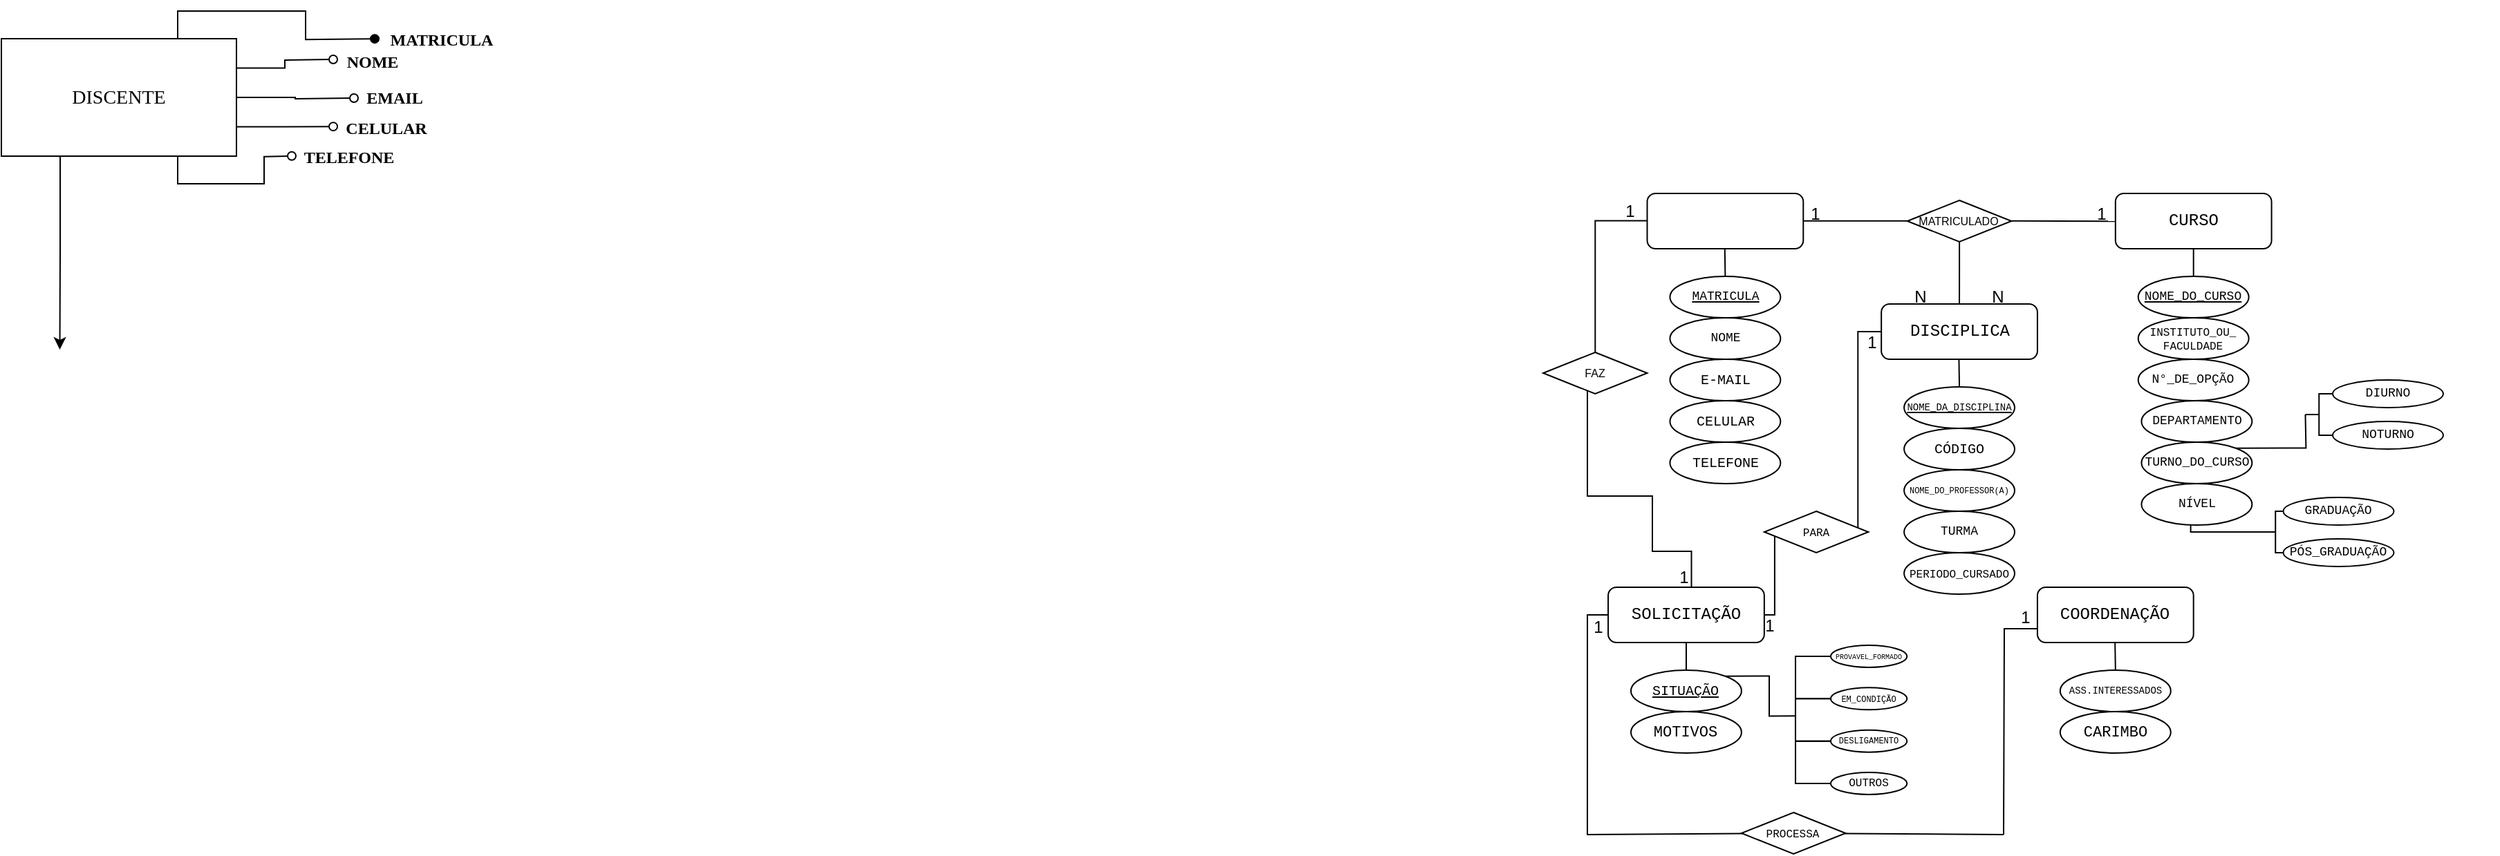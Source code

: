 <mxfile version="24.8.8">
  <diagram id="C5RBs43oDa-KdzZeNtuy" name="Page-1">
    <mxGraphModel dx="966" dy="965" grid="1" gridSize="15" guides="1" tooltips="1" connect="1" arrows="1" fold="1" page="1" pageScale="1" pageWidth="827" pageHeight="1169" math="0" shadow="0">
      <root>
        <mxCell id="WIyWlLk6GJQsqaUBKTNV-0" />
        <mxCell id="WIyWlLk6GJQsqaUBKTNV-1" parent="WIyWlLk6GJQsqaUBKTNV-0" />
        <mxCell id="zZQvNKMM1_MNGovXTg1E-80" value="" style="group" vertex="1" connectable="0" parent="WIyWlLk6GJQsqaUBKTNV-1">
          <mxGeometry x="2375" y="170" width="690" height="480" as="geometry" />
        </mxCell>
        <mxCell id="zZQvNKMM1_MNGovXTg1E-81" style="edgeStyle=orthogonalEdgeStyle;rounded=0;orthogonalLoop=1;jettySize=auto;html=1;endArrow=none;endFill=0;entryX=0.012;entryY=0.145;entryDx=0;entryDy=0;entryPerimeter=0;" edge="1" parent="zZQvNKMM1_MNGovXTg1E-80" source="zZQvNKMM1_MNGovXTg1E-147">
          <mxGeometry relative="1" as="geometry">
            <mxPoint x="78.492" y="306.8" as="targetPoint" />
            <mxPoint x="-11.288" y="82" as="sourcePoint" />
            <Array as="points">
              <mxPoint x="31.984" y="221" />
              <mxPoint x="79.018" y="221" />
              <mxPoint x="79.018" y="261" />
              <mxPoint x="107.239" y="261" />
              <mxPoint x="107.239" y="307" />
            </Array>
          </mxGeometry>
        </mxCell>
        <mxCell id="zZQvNKMM1_MNGovXTg1E-82" value="&amp;nbsp;" style="rounded=1;whiteSpace=wrap;html=1;fontSize=12;glass=0;strokeWidth=1;shadow=0;fontFamily=Courier New;perimeterSpacing=2;" vertex="1" parent="zZQvNKMM1_MNGovXTg1E-80">
          <mxGeometry x="75.256" y="2" width="112.883" height="40" as="geometry" />
        </mxCell>
        <mxCell id="zZQvNKMM1_MNGovXTg1E-83" value="" style="endArrow=none;html=1;rounded=0;fontFamily=Courier New;shadow=0;" edge="1" parent="zZQvNKMM1_MNGovXTg1E-80">
          <mxGeometry width="50" height="50" relative="1" as="geometry">
            <mxPoint x="131.697" y="62" as="sourcePoint" />
            <mxPoint x="131.378" y="42" as="targetPoint" />
          </mxGeometry>
        </mxCell>
        <mxCell id="zZQvNKMM1_MNGovXTg1E-84" value="MATRICULA" style="ellipse;whiteSpace=wrap;shadow=0;gradientColor=none;strokeColor=default;fontSize=9;fontFamily=Courier New;labelBackgroundColor=none;labelBorderColor=none;textShadow=0;fontStyle=4;horizontal=1;html=1;" vertex="1" parent="zZQvNKMM1_MNGovXTg1E-80">
          <mxGeometry x="91.718" y="62" width="79.959" height="30" as="geometry" />
        </mxCell>
        <mxCell id="zZQvNKMM1_MNGovXTg1E-85" value="NOME" style="ellipse;whiteSpace=wrap;html=1;shadow=0;gradientColor=none;strokeColor=default;fontSize=9;fontFamily=Courier New;fontStyle=0;" vertex="1" parent="zZQvNKMM1_MNGovXTg1E-80">
          <mxGeometry x="91.718" y="92" width="79.959" height="30" as="geometry" />
        </mxCell>
        <mxCell id="zZQvNKMM1_MNGovXTg1E-86" value="CELULAR" style="ellipse;whiteSpace=wrap;html=1;shadow=0;gradientColor=none;strokeColor=default;fontSize=10;fontFamily=Courier New;" vertex="1" parent="zZQvNKMM1_MNGovXTg1E-80">
          <mxGeometry x="91.718" y="152" width="79.959" height="30" as="geometry" />
        </mxCell>
        <mxCell id="zZQvNKMM1_MNGovXTg1E-87" value="E-MAIL" style="ellipse;whiteSpace=wrap;html=1;shadow=0;gradientColor=none;strokeColor=default;fontSize=10;fontFamily=Courier New;" vertex="1" parent="zZQvNKMM1_MNGovXTg1E-80">
          <mxGeometry x="91.718" y="122" width="79.959" height="30" as="geometry" />
        </mxCell>
        <mxCell id="zZQvNKMM1_MNGovXTg1E-88" value="TELEFONE" style="ellipse;whiteSpace=wrap;html=1;shadow=0;gradientColor=none;strokeColor=default;fontSize=10;fontFamily=Courier New;" vertex="1" parent="zZQvNKMM1_MNGovXTg1E-80">
          <mxGeometry x="91.718" y="182" width="79.959" height="30" as="geometry" />
        </mxCell>
        <mxCell id="zZQvNKMM1_MNGovXTg1E-89" value="CURSO" style="rounded=1;whiteSpace=wrap;html=1;fontSize=12;glass=0;strokeWidth=1;shadow=0;fontFamily=Courier New;" vertex="1" parent="zZQvNKMM1_MNGovXTg1E-80">
          <mxGeometry x="413.906" y="2" width="112.883" height="40" as="geometry" />
        </mxCell>
        <mxCell id="zZQvNKMM1_MNGovXTg1E-90" value="" style="endArrow=none;html=1;rounded=0;fontFamily=Courier New;shadow=0;" edge="1" parent="zZQvNKMM1_MNGovXTg1E-80" target="zZQvNKMM1_MNGovXTg1E-89">
          <mxGeometry width="50" height="50" relative="1" as="geometry">
            <mxPoint x="470.348" y="62" as="sourcePoint" />
            <mxPoint x="470.028" y="42" as="targetPoint" />
          </mxGeometry>
        </mxCell>
        <mxCell id="zZQvNKMM1_MNGovXTg1E-91" value="NOME_DO_CURSO" style="ellipse;whiteSpace=wrap;shadow=0;gradientColor=none;strokeColor=default;fontSize=9;fontFamily=Courier New;labelBackgroundColor=none;labelBorderColor=none;textShadow=0;fontStyle=4;horizontal=1;html=1;" vertex="1" parent="zZQvNKMM1_MNGovXTg1E-80">
          <mxGeometry x="430.368" y="62" width="79.959" height="30" as="geometry" />
        </mxCell>
        <mxCell id="zZQvNKMM1_MNGovXTg1E-92" value="INSTITUTO_OU_ FACULDADE" style="ellipse;whiteSpace=wrap;html=1;shadow=0;gradientColor=none;strokeColor=default;fontSize=8;fontFamily=Courier New;fontStyle=0;" vertex="1" parent="zZQvNKMM1_MNGovXTg1E-80">
          <mxGeometry x="430.368" y="92" width="79.959" height="30" as="geometry" />
        </mxCell>
        <mxCell id="zZQvNKMM1_MNGovXTg1E-93" value="N°_DE_OPÇÃO" style="ellipse;whiteSpace=wrap;html=1;shadow=0;gradientColor=none;strokeColor=default;fontSize=9;fontFamily=Courier New;" vertex="1" parent="zZQvNKMM1_MNGovXTg1E-80">
          <mxGeometry x="430.368" y="122" width="79.959" height="30" as="geometry" />
        </mxCell>
        <mxCell id="zZQvNKMM1_MNGovXTg1E-94" value="" style="endArrow=none;html=1;rounded=0;exitX=1;exitY=0.25;exitDx=0;exitDy=0;shadow=0;" edge="1" parent="zZQvNKMM1_MNGovXTg1E-80">
          <mxGeometry width="50" height="50" relative="1" as="geometry">
            <mxPoint x="188.139" y="21.9" as="sourcePoint" />
            <mxPoint x="263.395" y="21.9" as="targetPoint" />
          </mxGeometry>
        </mxCell>
        <mxCell id="zZQvNKMM1_MNGovXTg1E-95" style="edgeStyle=orthogonalEdgeStyle;rounded=0;orthogonalLoop=1;jettySize=auto;html=1;entryX=0.5;entryY=0;entryDx=0;entryDy=0;shadow=0;endArrow=none;endFill=0;" edge="1" parent="zZQvNKMM1_MNGovXTg1E-80" source="zZQvNKMM1_MNGovXTg1E-96" target="zZQvNKMM1_MNGovXTg1E-98">
          <mxGeometry relative="1" as="geometry" />
        </mxCell>
        <mxCell id="zZQvNKMM1_MNGovXTg1E-96" value="MATRICULADO" style="rhombus;whiteSpace=wrap;html=1;fontSize=8;shadow=0;" vertex="1" parent="zZQvNKMM1_MNGovXTg1E-80">
          <mxGeometry x="263.395" y="7" width="75.256" height="30" as="geometry" />
        </mxCell>
        <mxCell id="zZQvNKMM1_MNGovXTg1E-97" value="" style="endArrow=none;html=1;rounded=0;exitX=1;exitY=0.25;exitDx=0;exitDy=0;shadow=0;" edge="1" parent="zZQvNKMM1_MNGovXTg1E-80">
          <mxGeometry width="50" height="50" relative="1" as="geometry">
            <mxPoint x="338.65" y="21.9" as="sourcePoint" />
            <mxPoint x="413.906" y="22.094" as="targetPoint" />
          </mxGeometry>
        </mxCell>
        <mxCell id="zZQvNKMM1_MNGovXTg1E-98" value="DISCIPLICA" style="rounded=1;whiteSpace=wrap;html=1;fontSize=12;glass=0;strokeWidth=1;shadow=0;fontFamily=Courier New;" vertex="1" parent="zZQvNKMM1_MNGovXTg1E-80">
          <mxGeometry x="244.581" y="82" width="112.883" height="40" as="geometry" />
        </mxCell>
        <mxCell id="zZQvNKMM1_MNGovXTg1E-99" value="" style="endArrow=none;html=1;rounded=0;fontFamily=Courier New;shadow=0;" edge="1" parent="zZQvNKMM1_MNGovXTg1E-80">
          <mxGeometry width="50" height="50" relative="1" as="geometry">
            <mxPoint x="301.022" y="142" as="sourcePoint" />
            <mxPoint x="300.703" y="122" as="targetPoint" />
          </mxGeometry>
        </mxCell>
        <mxCell id="zZQvNKMM1_MNGovXTg1E-100" value="NOME_DA_DISCIPLINA" style="ellipse;whiteSpace=wrap;shadow=0;gradientColor=none;strokeColor=default;fontSize=7;fontFamily=Courier New;labelBackgroundColor=none;labelBorderColor=none;textShadow=0;fontStyle=4;horizontal=1;html=1;" vertex="1" parent="zZQvNKMM1_MNGovXTg1E-80">
          <mxGeometry x="261.043" y="142" width="79.959" height="30" as="geometry" />
        </mxCell>
        <mxCell id="zZQvNKMM1_MNGovXTg1E-101" value="CÓDIGO" style="ellipse;whiteSpace=wrap;html=1;shadow=0;gradientColor=none;strokeColor=default;fontSize=10;fontFamily=Courier New;fontStyle=0;" vertex="1" parent="zZQvNKMM1_MNGovXTg1E-80">
          <mxGeometry x="261.043" y="172" width="79.959" height="30" as="geometry" />
        </mxCell>
        <mxCell id="zZQvNKMM1_MNGovXTg1E-102" value="TURMA" style="ellipse;whiteSpace=wrap;html=1;shadow=0;gradientColor=none;strokeColor=default;fontSize=9;fontFamily=Courier New;" vertex="1" parent="zZQvNKMM1_MNGovXTg1E-80">
          <mxGeometry x="261.043" y="232" width="79.959" height="30" as="geometry" />
        </mxCell>
        <mxCell id="zZQvNKMM1_MNGovXTg1E-103" value="&lt;font style=&quot;font-size: 6px;&quot;&gt;NOME_DO_PROFESSOR(A)&lt;/font&gt;" style="ellipse;whiteSpace=wrap;html=1;shadow=0;gradientColor=none;strokeColor=default;fontSize=9;fontFamily=Courier New;" vertex="1" parent="zZQvNKMM1_MNGovXTg1E-80">
          <mxGeometry x="261.043" y="202" width="79.959" height="30" as="geometry" />
        </mxCell>
        <mxCell id="zZQvNKMM1_MNGovXTg1E-104" value="PERIODO_CURSADO" style="ellipse;whiteSpace=wrap;html=1;shadow=0;gradientColor=none;strokeColor=default;fontSize=8;fontFamily=Courier New;" vertex="1" parent="zZQvNKMM1_MNGovXTg1E-80">
          <mxGeometry x="261.043" y="262" width="79.959" height="30" as="geometry" />
        </mxCell>
        <mxCell id="zZQvNKMM1_MNGovXTg1E-105" value="1" style="text;html=1;align=center;verticalAlign=middle;whiteSpace=wrap;rounded=0;shadow=0;" vertex="1" parent="zZQvNKMM1_MNGovXTg1E-80">
          <mxGeometry x="169.325" y="2" width="56.442" height="30" as="geometry" />
        </mxCell>
        <mxCell id="zZQvNKMM1_MNGovXTg1E-106" value="1" style="text;html=1;align=center;verticalAlign=middle;whiteSpace=wrap;rounded=0;shadow=0;" vertex="1" parent="zZQvNKMM1_MNGovXTg1E-80">
          <mxGeometry x="376.278" y="2" width="56.442" height="30" as="geometry" />
        </mxCell>
        <mxCell id="zZQvNKMM1_MNGovXTg1E-107" value="DEPARTAMENTO" style="ellipse;whiteSpace=wrap;html=1;shadow=0;gradientColor=none;strokeColor=default;fontSize=9;fontFamily=Courier New;" vertex="1" parent="zZQvNKMM1_MNGovXTg1E-80">
          <mxGeometry x="432.72" y="152" width="79.959" height="30" as="geometry" />
        </mxCell>
        <mxCell id="zZQvNKMM1_MNGovXTg1E-108" style="edgeStyle=orthogonalEdgeStyle;rounded=0;orthogonalLoop=1;jettySize=auto;html=1;exitX=1;exitY=0;exitDx=0;exitDy=0;endArrow=none;endFill=0;shadow=0;fontFamily=Courier New;" edge="1" parent="zZQvNKMM1_MNGovXTg1E-80" source="zZQvNKMM1_MNGovXTg1E-109">
          <mxGeometry relative="1" as="geometry">
            <mxPoint x="551.247" y="162" as="targetPoint" />
          </mxGeometry>
        </mxCell>
        <mxCell id="zZQvNKMM1_MNGovXTg1E-109" value="TURNO_DO_CURSO" style="ellipse;whiteSpace=wrap;html=1;shadow=0;gradientColor=none;strokeColor=default;fontSize=9;fontFamily=Courier New;" vertex="1" parent="zZQvNKMM1_MNGovXTg1E-80">
          <mxGeometry x="432.72" y="182" width="79.959" height="30" as="geometry" />
        </mxCell>
        <mxCell id="zZQvNKMM1_MNGovXTg1E-110" value="NÍVEL" style="ellipse;whiteSpace=wrap;html=1;shadow=0;gradientColor=none;strokeColor=default;fontSize=9;fontFamily=Courier New;" vertex="1" parent="zZQvNKMM1_MNGovXTg1E-80">
          <mxGeometry x="432.72" y="212" width="79.959" height="30" as="geometry" />
        </mxCell>
        <mxCell id="zZQvNKMM1_MNGovXTg1E-111" style="edgeStyle=orthogonalEdgeStyle;rounded=0;orthogonalLoop=1;jettySize=auto;html=1;exitX=1;exitY=0.5;exitDx=0;exitDy=0;entryX=0;entryY=0.5;entryDx=0;entryDy=0;endArrow=none;endFill=0;" edge="1" parent="zZQvNKMM1_MNGovXTg1E-80" source="zZQvNKMM1_MNGovXTg1E-149" target="zZQvNKMM1_MNGovXTg1E-98">
          <mxGeometry relative="1" as="geometry">
            <mxPoint x="212.597" y="114" as="targetPoint" />
            <Array as="points">
              <mxPoint x="227.648" y="247" />
              <mxPoint x="227.648" y="102" />
            </Array>
          </mxGeometry>
        </mxCell>
        <mxCell id="zZQvNKMM1_MNGovXTg1E-112" style="edgeStyle=orthogonalEdgeStyle;rounded=0;orthogonalLoop=1;jettySize=auto;html=1;exitX=0;exitY=0.5;exitDx=0;exitDy=0;endArrow=none;endFill=0;fontFamily=Courier New;" edge="1" parent="zZQvNKMM1_MNGovXTg1E-80" source="zZQvNKMM1_MNGovXTg1E-113">
          <mxGeometry relative="1" as="geometry">
            <mxPoint x="31.984" y="466" as="targetPoint" />
            <Array as="points">
              <mxPoint x="47.035" y="307" />
            </Array>
          </mxGeometry>
        </mxCell>
        <mxCell id="zZQvNKMM1_MNGovXTg1E-113" value="SOLICITAÇÃO" style="rounded=1;whiteSpace=wrap;html=1;fontSize=12;glass=0;strokeWidth=1;shadow=0;fontFamily=Courier New;" vertex="1" parent="zZQvNKMM1_MNGovXTg1E-80">
          <mxGeometry x="47.035" y="287" width="112.883" height="40" as="geometry" />
        </mxCell>
        <mxCell id="zZQvNKMM1_MNGovXTg1E-114" value="" style="endArrow=none;html=1;rounded=0;fontFamily=Courier New;shadow=0;" edge="1" parent="zZQvNKMM1_MNGovXTg1E-80" target="zZQvNKMM1_MNGovXTg1E-113">
          <mxGeometry width="50" height="50" relative="1" as="geometry">
            <mxPoint x="103.476" y="347" as="sourcePoint" />
            <mxPoint x="103.157" y="327" as="targetPoint" />
          </mxGeometry>
        </mxCell>
        <mxCell id="zZQvNKMM1_MNGovXTg1E-115" value="SITUAÇÃO" style="ellipse;whiteSpace=wrap;shadow=0;gradientColor=none;strokeColor=default;fontSize=10;fontFamily=Courier New;labelBackgroundColor=none;labelBorderColor=none;textShadow=0;fontStyle=4;horizontal=1;html=1;" vertex="1" parent="zZQvNKMM1_MNGovXTg1E-80">
          <mxGeometry x="63.497" y="347" width="79.959" height="30" as="geometry" />
        </mxCell>
        <mxCell id="zZQvNKMM1_MNGovXTg1E-116" value="MOTIVOS" style="ellipse;whiteSpace=wrap;html=1;shadow=0;gradientColor=none;strokeColor=default;fontSize=11;fontFamily=Courier New;fontStyle=0;verticalAlign=middle;" vertex="1" parent="zZQvNKMM1_MNGovXTg1E-80">
          <mxGeometry x="63.497" y="377" width="79.959" height="30" as="geometry" />
        </mxCell>
        <mxCell id="zZQvNKMM1_MNGovXTg1E-117" value="" style="ellipse;whiteSpace=wrap;html=1;align=center;aspect=fixed;fillColor=none;strokeColor=none;resizable=0;perimeter=centerPerimeter;rotatable=0;allowArrows=0;points=[];outlineConnect=1;shadow=0;" vertex="1" parent="zZQvNKMM1_MNGovXTg1E-80">
          <mxGeometry x="615.215" y="252" width="10" height="10" as="geometry" />
        </mxCell>
        <mxCell id="zZQvNKMM1_MNGovXTg1E-118" value="" style="strokeWidth=1;html=1;shape=mxgraph.flowchart.annotation_2;align=left;labelPosition=right;pointerEvents=1;fontSize=9;shadow=0;fontFamily=Courier New;" vertex="1" parent="zZQvNKMM1_MNGovXTg1E-80">
          <mxGeometry x="519.734" y="232" width="19.755" height="30" as="geometry" />
        </mxCell>
        <mxCell id="zZQvNKMM1_MNGovXTg1E-119" value="GRADUAÇÃO" style="ellipse;whiteSpace=wrap;html=1;shadow=0;gradientColor=none;strokeColor=default;fontSize=9;fontFamily=Courier New;" vertex="1" parent="zZQvNKMM1_MNGovXTg1E-80">
          <mxGeometry x="535.256" y="222" width="79.959" height="20" as="geometry" />
        </mxCell>
        <mxCell id="zZQvNKMM1_MNGovXTg1E-120" value="PÓS_GRADUAÇÃO" style="ellipse;whiteSpace=wrap;html=1;shadow=0;gradientColor=none;strokeColor=default;fontSize=9;fontFamily=Courier New;" vertex="1" parent="zZQvNKMM1_MNGovXTg1E-80">
          <mxGeometry x="535.256" y="252" width="79.959" height="20" as="geometry" />
        </mxCell>
        <mxCell id="zZQvNKMM1_MNGovXTg1E-121" style="edgeStyle=orthogonalEdgeStyle;rounded=0;orthogonalLoop=1;jettySize=auto;html=1;exitX=0.5;exitY=1;exitDx=0;exitDy=0;endArrow=none;endFill=0;shadow=0;fontFamily=Courier New;" edge="1" parent="zZQvNKMM1_MNGovXTg1E-80">
          <mxGeometry relative="1" as="geometry">
            <mxPoint x="468.306" y="242" as="sourcePoint" />
            <mxPoint x="523.027" y="247" as="targetPoint" />
            <Array as="points">
              <mxPoint x="468.466" y="247" />
            </Array>
          </mxGeometry>
        </mxCell>
        <mxCell id="zZQvNKMM1_MNGovXTg1E-122" value="" style="ellipse;whiteSpace=wrap;html=1;align=center;aspect=fixed;fillColor=none;strokeColor=none;resizable=0;perimeter=centerPerimeter;rotatable=0;allowArrows=0;points=[];outlineConnect=1;shadow=0;" vertex="1" parent="zZQvNKMM1_MNGovXTg1E-80">
          <mxGeometry x="680.593" y="182" width="10" height="10" as="geometry" />
        </mxCell>
        <mxCell id="zZQvNKMM1_MNGovXTg1E-123" value="" style="strokeWidth=1;html=1;shape=mxgraph.flowchart.annotation_2;align=left;labelPosition=right;pointerEvents=1;fontSize=9;shadow=0;" vertex="1" parent="zZQvNKMM1_MNGovXTg1E-80">
          <mxGeometry x="551.247" y="147" width="19.755" height="30" as="geometry" />
        </mxCell>
        <mxCell id="zZQvNKMM1_MNGovXTg1E-124" value="DIURNO" style="ellipse;whiteSpace=wrap;html=1;shadow=0;gradientColor=none;strokeColor=default;fontSize=9;fontFamily=Courier New;" vertex="1" parent="zZQvNKMM1_MNGovXTg1E-80">
          <mxGeometry x="571.002" y="137" width="79.959" height="20" as="geometry" />
        </mxCell>
        <mxCell id="zZQvNKMM1_MNGovXTg1E-125" value="NOTURNO" style="ellipse;whiteSpace=wrap;html=1;shadow=0;gradientColor=none;strokeColor=default;fontSize=9;fontFamily=Courier New;" vertex="1" parent="zZQvNKMM1_MNGovXTg1E-80">
          <mxGeometry x="571.002" y="167" width="79.959" height="20" as="geometry" />
        </mxCell>
        <mxCell id="zZQvNKMM1_MNGovXTg1E-126" value="p" style="group;shadow=0;fontSize=10;horizontal=1;fontFamily=Courier New;" vertex="1" connectable="0" parent="zZQvNKMM1_MNGovXTg1E-80">
          <mxGeometry x="182.495" y="319" width="90.307" height="118" as="geometry" />
        </mxCell>
        <mxCell id="zZQvNKMM1_MNGovXTg1E-127" value="" style="ellipse;whiteSpace=wrap;html=1;align=center;aspect=fixed;fillColor=none;strokeColor=none;resizable=0;perimeter=centerPerimeter;rotatable=0;allowArrows=0;points=[];outlineConnect=1;shadow=0;fontFamily=Courier New;" vertex="1" parent="zZQvNKMM1_MNGovXTg1E-126">
          <mxGeometry x="85.358" width="10" height="10" as="geometry" />
        </mxCell>
        <mxCell id="zZQvNKMM1_MNGovXTg1E-128" value="" style="group;shadow=0;verticalAlign=middle;horizontal=1;fontFamily=Courier New;" vertex="1" connectable="0" parent="zZQvNKMM1_MNGovXTg1E-126">
          <mxGeometry y="18" width="80.623" height="92" as="geometry" />
        </mxCell>
        <mxCell id="zZQvNKMM1_MNGovXTg1E-129" value="" style="strokeWidth=1;html=1;shape=mxgraph.flowchart.annotation_1;align=left;pointerEvents=1;shadow=0;horizontal=1;fontFamily=Courier New;" vertex="1" parent="zZQvNKMM1_MNGovXTg1E-128">
          <mxGeometry width="25.484" height="61.333" as="geometry" />
        </mxCell>
        <mxCell id="zZQvNKMM1_MNGovXTg1E-130" value="" style="strokeWidth=1;html=1;shape=mxgraph.flowchart.annotation_1;align=left;pointerEvents=1;shadow=0;horizontal=1;fontFamily=Courier New;" vertex="1" parent="zZQvNKMM1_MNGovXTg1E-128">
          <mxGeometry y="30.667" width="25.484" height="61.333" as="geometry" />
        </mxCell>
        <mxCell id="zZQvNKMM1_MNGovXTg1E-131" value="" style="group;shadow=0;verticalAlign=bottom;horizontal=1;fontFamily=Courier New;" vertex="1" connectable="0" parent="zZQvNKMM1_MNGovXTg1E-128">
          <mxGeometry width="80.623" height="92" as="geometry" />
        </mxCell>
        <mxCell id="zZQvNKMM1_MNGovXTg1E-132" value="" style="strokeWidth=1;html=1;shape=mxgraph.flowchart.annotation_1;align=left;pointerEvents=1;shadow=0;horizontal=1;fontFamily=Courier New;" vertex="1" parent="zZQvNKMM1_MNGovXTg1E-131">
          <mxGeometry width="25.484" height="61.333" as="geometry" />
        </mxCell>
        <mxCell id="zZQvNKMM1_MNGovXTg1E-133" value="" style="strokeWidth=1;html=1;shape=mxgraph.flowchart.annotation_1;align=left;pointerEvents=1;shadow=0;horizontal=1;fontFamily=Courier New;" vertex="1" parent="zZQvNKMM1_MNGovXTg1E-131">
          <mxGeometry y="30.667" width="25.484" height="61.333" as="geometry" />
        </mxCell>
        <mxCell id="zZQvNKMM1_MNGovXTg1E-134" value="&lt;font style=&quot;font-size: 6px;&quot;&gt;EM_CONDIÇÃO&lt;/font&gt;" style="ellipse;whiteSpace=wrap;html=1;shadow=0;fontFamily=Courier New;verticalAlign=bottom;horizontal=1;" vertex="1" parent="zZQvNKMM1_MNGovXTg1E-131">
          <mxGeometry x="25.484" y="22.67" width="55.139" height="16" as="geometry" />
        </mxCell>
        <mxCell id="zZQvNKMM1_MNGovXTg1E-135" value="&lt;div style=&quot;&quot;&gt;&lt;font style=&quot;font-size: 6px;&quot;&gt;DESLIGAMENTO&lt;/font&gt;&lt;/div&gt;" style="ellipse;whiteSpace=wrap;html=1;shadow=0;fontFamily=Courier New;verticalAlign=middle;horizontal=1;fontSize=7;" vertex="1" parent="zZQvNKMM1_MNGovXTg1E-131">
          <mxGeometry x="25.484" y="53.33" width="55.139" height="16" as="geometry" />
        </mxCell>
        <mxCell id="zZQvNKMM1_MNGovXTg1E-136" value="&lt;font style=&quot;font-size: 5px;&quot;&gt;PROVAVEL_FORMADO&lt;/font&gt;" style="ellipse;whiteSpace=wrap;html=1;shadow=0;fontFamily=Courier New;verticalAlign=bottom;horizontal=1;" vertex="1" parent="zZQvNKMM1_MNGovXTg1E-126">
          <mxGeometry x="25.484" y="10" width="55.139" height="16" as="geometry" />
        </mxCell>
        <mxCell id="zZQvNKMM1_MNGovXTg1E-137" value="&lt;font style=&quot;font-size: 8px;&quot;&gt;OUTROS&lt;/font&gt;" style="ellipse;whiteSpace=wrap;html=1;shadow=0;fontFamily=Courier New;verticalAlign=bottom;horizontal=1;" vertex="1" parent="zZQvNKMM1_MNGovXTg1E-126">
          <mxGeometry x="25.484" y="102" width="55.139" height="16" as="geometry" />
        </mxCell>
        <mxCell id="zZQvNKMM1_MNGovXTg1E-138" style="edgeStyle=orthogonalEdgeStyle;rounded=0;orthogonalLoop=1;jettySize=auto;html=1;exitX=1;exitY=0;exitDx=0;exitDy=0;entryX=0.001;entryY=0.204;entryDx=0;entryDy=0;entryPerimeter=0;endArrow=none;endFill=0;shadow=0;fontFamily=Courier New;" edge="1" parent="zZQvNKMM1_MNGovXTg1E-80" source="zZQvNKMM1_MNGovXTg1E-115" target="zZQvNKMM1_MNGovXTg1E-133">
          <mxGeometry relative="1" as="geometry" />
        </mxCell>
        <mxCell id="zZQvNKMM1_MNGovXTg1E-139" style="edgeStyle=orthogonalEdgeStyle;rounded=0;orthogonalLoop=1;jettySize=auto;html=1;exitX=0;exitY=0.75;exitDx=0;exitDy=0;endArrow=none;endFill=0;fontFamily=Courier New;" edge="1" parent="zZQvNKMM1_MNGovXTg1E-80" source="zZQvNKMM1_MNGovXTg1E-140">
          <mxGeometry relative="1" as="geometry">
            <mxPoint x="333.006" y="466" as="targetPoint" />
          </mxGeometry>
        </mxCell>
        <mxCell id="zZQvNKMM1_MNGovXTg1E-140" value="COORDENAÇÃO" style="rounded=1;whiteSpace=wrap;html=1;fontSize=12;glass=0;strokeWidth=1;shadow=0;fontFamily=Courier New;" vertex="1" parent="zZQvNKMM1_MNGovXTg1E-80">
          <mxGeometry x="357.464" y="287" width="112.883" height="40" as="geometry" />
        </mxCell>
        <mxCell id="zZQvNKMM1_MNGovXTg1E-141" value="" style="endArrow=none;html=1;rounded=0;fontFamily=Courier New;shadow=0;" edge="1" parent="zZQvNKMM1_MNGovXTg1E-80">
          <mxGeometry width="50" height="50" relative="1" as="geometry">
            <mxPoint x="413.906" y="347" as="sourcePoint" />
            <mxPoint x="413.586" y="327" as="targetPoint" />
          </mxGeometry>
        </mxCell>
        <mxCell id="zZQvNKMM1_MNGovXTg1E-142" value="ASS.INTERESSADOS" style="ellipse;whiteSpace=wrap;shadow=0;gradientColor=none;strokeColor=default;fontSize=7;fontFamily=Courier New;labelBackgroundColor=none;labelBorderColor=none;textShadow=0;fontStyle=0;horizontal=1;html=1;" vertex="1" parent="zZQvNKMM1_MNGovXTg1E-80">
          <mxGeometry x="373.926" y="347" width="79.959" height="30" as="geometry" />
        </mxCell>
        <mxCell id="zZQvNKMM1_MNGovXTg1E-143" value="CARIMBO" style="ellipse;whiteSpace=wrap;html=1;shadow=0;gradientColor=none;strokeColor=default;fontSize=11;fontFamily=Courier New;fontStyle=0;" vertex="1" parent="zZQvNKMM1_MNGovXTg1E-80">
          <mxGeometry x="373.926" y="377" width="79.959" height="30" as="geometry" />
        </mxCell>
        <mxCell id="zZQvNKMM1_MNGovXTg1E-144" value="N" style="text;html=1;align=center;verticalAlign=middle;whiteSpace=wrap;rounded=0;shadow=0;" vertex="1" parent="zZQvNKMM1_MNGovXTg1E-80">
          <mxGeometry x="244.581" y="62" width="56.442" height="30" as="geometry" />
        </mxCell>
        <mxCell id="zZQvNKMM1_MNGovXTg1E-145" value="N" style="text;html=1;align=center;verticalAlign=middle;whiteSpace=wrap;rounded=0;shadow=0;" vertex="1" parent="zZQvNKMM1_MNGovXTg1E-80">
          <mxGeometry x="301.022" y="62" width="56.442" height="30" as="geometry" />
        </mxCell>
        <mxCell id="zZQvNKMM1_MNGovXTg1E-146" value="" style="edgeStyle=orthogonalEdgeStyle;rounded=0;orthogonalLoop=1;jettySize=auto;html=1;exitX=0.018;exitY=0.493;exitDx=0;exitDy=0;endArrow=none;endFill=0;exitPerimeter=0;" edge="1" parent="zZQvNKMM1_MNGovXTg1E-80" source="zZQvNKMM1_MNGovXTg1E-82" target="zZQvNKMM1_MNGovXTg1E-147">
          <mxGeometry relative="1" as="geometry">
            <mxPoint x="31.984" y="242" as="targetPoint" />
            <mxPoint x="73.374" y="22" as="sourcePoint" />
          </mxGeometry>
        </mxCell>
        <mxCell id="zZQvNKMM1_MNGovXTg1E-147" value="FAZ" style="rhombus;whiteSpace=wrap;html=1;fontSize=8;shadow=0;" vertex="1" parent="zZQvNKMM1_MNGovXTg1E-80">
          <mxGeometry y="117" width="75.256" height="30" as="geometry" />
        </mxCell>
        <mxCell id="zZQvNKMM1_MNGovXTg1E-148" value="" style="edgeStyle=orthogonalEdgeStyle;rounded=0;orthogonalLoop=1;jettySize=auto;html=1;exitX=1;exitY=0.5;exitDx=0;exitDy=0;entryX=0;entryY=0.5;entryDx=0;entryDy=0;endArrow=none;endFill=0;fontFamily=Courier New;" edge="1" parent="zZQvNKMM1_MNGovXTg1E-80" source="zZQvNKMM1_MNGovXTg1E-113" target="zZQvNKMM1_MNGovXTg1E-149">
          <mxGeometry relative="1" as="geometry">
            <mxPoint x="244.581" y="102" as="targetPoint" />
            <mxPoint x="159.918" y="307" as="sourcePoint" />
            <Array as="points">
              <mxPoint x="167.444" y="307" />
              <mxPoint x="167.444" y="247" />
            </Array>
          </mxGeometry>
        </mxCell>
        <mxCell id="zZQvNKMM1_MNGovXTg1E-149" value="PARA" style="rhombus;whiteSpace=wrap;html=1;fontSize=8;shadow=0;fontFamily=Courier New;" vertex="1" parent="zZQvNKMM1_MNGovXTg1E-80">
          <mxGeometry x="159.918" y="232" width="75.256" height="30" as="geometry" />
        </mxCell>
        <mxCell id="zZQvNKMM1_MNGovXTg1E-150" value="" style="endArrow=none;html=1;rounded=0;fontFamily=Courier New;" edge="1" parent="zZQvNKMM1_MNGovXTg1E-80" source="zZQvNKMM1_MNGovXTg1E-152">
          <mxGeometry width="50" height="50" relative="1" as="geometry">
            <mxPoint x="31.513" y="466" as="sourcePoint" />
            <mxPoint x="333.006" y="466" as="targetPoint" />
          </mxGeometry>
        </mxCell>
        <mxCell id="zZQvNKMM1_MNGovXTg1E-151" value="" style="endArrow=none;html=1;rounded=0;fontFamily=Courier New;" edge="1" parent="zZQvNKMM1_MNGovXTg1E-80" target="zZQvNKMM1_MNGovXTg1E-152">
          <mxGeometry width="50" height="50" relative="1" as="geometry">
            <mxPoint x="31.513" y="466" as="sourcePoint" />
            <mxPoint x="333.006" y="466" as="targetPoint" />
          </mxGeometry>
        </mxCell>
        <mxCell id="zZQvNKMM1_MNGovXTg1E-152" value="PROCESSA" style="rhombus;whiteSpace=wrap;html=1;fontSize=8;shadow=0;fontFamily=Courier New;" vertex="1" parent="zZQvNKMM1_MNGovXTg1E-80">
          <mxGeometry x="143.456" y="450" width="75.256" height="30" as="geometry" />
        </mxCell>
        <mxCell id="zZQvNKMM1_MNGovXTg1E-153" value="1" style="text;html=1;align=center;verticalAlign=middle;whiteSpace=wrap;rounded=0;shadow=0;" vertex="1" parent="zZQvNKMM1_MNGovXTg1E-80">
          <mxGeometry x="35.276" width="56.442" height="30" as="geometry" />
        </mxCell>
        <mxCell id="zZQvNKMM1_MNGovXTg1E-154" value="1" style="text;html=1;align=center;verticalAlign=middle;whiteSpace=wrap;rounded=0;shadow=0;" vertex="1" parent="zZQvNKMM1_MNGovXTg1E-80">
          <mxGeometry x="73.845" y="265" width="56.442" height="30" as="geometry" />
        </mxCell>
        <mxCell id="zZQvNKMM1_MNGovXTg1E-155" value="1" style="text;html=1;align=center;verticalAlign=middle;whiteSpace=wrap;rounded=0;shadow=0;" vertex="1" parent="zZQvNKMM1_MNGovXTg1E-80">
          <mxGeometry x="12.229" y="301" width="56.442" height="30" as="geometry" />
        </mxCell>
        <mxCell id="zZQvNKMM1_MNGovXTg1E-156" value="1" style="text;html=1;align=center;verticalAlign=middle;whiteSpace=wrap;rounded=0;shadow=0;" vertex="1" parent="zZQvNKMM1_MNGovXTg1E-80">
          <mxGeometry x="321.247" y="294" width="56.442" height="30" as="geometry" />
        </mxCell>
        <mxCell id="zZQvNKMM1_MNGovXTg1E-157" value="1" style="text;html=1;align=center;verticalAlign=middle;whiteSpace=wrap;rounded=0;shadow=0;" vertex="1" parent="zZQvNKMM1_MNGovXTg1E-80">
          <mxGeometry x="135.93" y="300" width="56.442" height="30" as="geometry" />
        </mxCell>
        <mxCell id="zZQvNKMM1_MNGovXTg1E-158" value="1" style="text;html=1;align=center;verticalAlign=middle;whiteSpace=wrap;rounded=0;shadow=0;" vertex="1" parent="zZQvNKMM1_MNGovXTg1E-80">
          <mxGeometry x="209.775" y="95" width="56.442" height="30" as="geometry" />
        </mxCell>
        <mxCell id="zZQvNKMM1_MNGovXTg1E-174" style="edgeStyle=orthogonalEdgeStyle;rounded=0;orthogonalLoop=1;jettySize=auto;html=1;exitX=1;exitY=0.25;exitDx=0;exitDy=0;endArrow=oval;endFill=0;" edge="1" parent="WIyWlLk6GJQsqaUBKTNV-1" source="zZQvNKMM1_MNGovXTg1E-160">
          <mxGeometry relative="1" as="geometry">
            <mxPoint x="1500" y="75" as="targetPoint" />
          </mxGeometry>
        </mxCell>
        <mxCell id="zZQvNKMM1_MNGovXTg1E-175" style="edgeStyle=orthogonalEdgeStyle;rounded=0;orthogonalLoop=1;jettySize=auto;html=1;exitX=1;exitY=0.5;exitDx=0;exitDy=0;endArrow=oval;endFill=0;" edge="1" parent="WIyWlLk6GJQsqaUBKTNV-1" source="zZQvNKMM1_MNGovXTg1E-160">
          <mxGeometry relative="1" as="geometry">
            <mxPoint x="1515" y="103" as="targetPoint" />
          </mxGeometry>
        </mxCell>
        <mxCell id="zZQvNKMM1_MNGovXTg1E-185" value="MATRICULA" style="text;html=1;align=center;verticalAlign=middle;resizable=0;points=[];autosize=1;strokeColor=none;fillColor=none;fontSize=12;fontFamily=Verdana;fontStyle=1" vertex="1" parent="WIyWlLk6GJQsqaUBKTNV-1">
          <mxGeometry x="1525" y="46" width="105" height="30" as="geometry" />
        </mxCell>
        <mxCell id="zZQvNKMM1_MNGovXTg1E-176" style="edgeStyle=orthogonalEdgeStyle;rounded=0;orthogonalLoop=1;jettySize=auto;html=1;exitX=1;exitY=0.75;exitDx=0;exitDy=0;endArrow=oval;endFill=0;" edge="1" parent="WIyWlLk6GJQsqaUBKTNV-1" source="zZQvNKMM1_MNGovXTg1E-160">
          <mxGeometry relative="1" as="geometry">
            <mxPoint x="1500" y="123.565" as="targetPoint" />
          </mxGeometry>
        </mxCell>
        <mxCell id="zZQvNKMM1_MNGovXTg1E-186" value="NOME" style="text;html=1;align=center;verticalAlign=middle;resizable=0;points=[];autosize=1;strokeColor=none;fillColor=none;fontFamily=Verdana;fontStyle=1" vertex="1" parent="WIyWlLk6GJQsqaUBKTNV-1">
          <mxGeometry x="1498" y="62" width="60" height="30" as="geometry" />
        </mxCell>
        <mxCell id="zZQvNKMM1_MNGovXTg1E-180" style="edgeStyle=orthogonalEdgeStyle;rounded=0;orthogonalLoop=1;jettySize=auto;html=1;exitX=0.75;exitY=1;exitDx=0;exitDy=0;endArrow=oval;endFill=0;" edge="1" parent="WIyWlLk6GJQsqaUBKTNV-1" source="zZQvNKMM1_MNGovXTg1E-160">
          <mxGeometry relative="1" as="geometry">
            <mxPoint x="1470" y="144.87" as="targetPoint" />
          </mxGeometry>
        </mxCell>
        <mxCell id="zZQvNKMM1_MNGovXTg1E-187" value="EMAIL" style="text;html=1;align=center;verticalAlign=middle;resizable=0;points=[];autosize=1;strokeColor=none;fillColor=none;fontFamily=Verdana;fontStyle=1" vertex="1" parent="WIyWlLk6GJQsqaUBKTNV-1">
          <mxGeometry x="1506" y="88" width="75" height="30" as="geometry" />
        </mxCell>
        <mxCell id="zZQvNKMM1_MNGovXTg1E-183" style="edgeStyle=orthogonalEdgeStyle;rounded=0;orthogonalLoop=1;jettySize=auto;html=1;exitX=0.75;exitY=0;exitDx=0;exitDy=0;endArrow=oval;endFill=1;" edge="1" parent="WIyWlLk6GJQsqaUBKTNV-1" source="zZQvNKMM1_MNGovXTg1E-160">
          <mxGeometry relative="1" as="geometry">
            <mxPoint x="1530" y="60.087" as="targetPoint" />
          </mxGeometry>
        </mxCell>
        <mxCell id="zZQvNKMM1_MNGovXTg1E-188" value="CELULAR" style="text;html=1;align=center;verticalAlign=middle;resizable=0;points=[];autosize=1;strokeColor=none;fillColor=none;fontFamily=Verdana;fontStyle=1" vertex="1" parent="WIyWlLk6GJQsqaUBKTNV-1">
          <mxGeometry x="1493" y="110" width="90" height="30" as="geometry" />
        </mxCell>
        <mxCell id="zZQvNKMM1_MNGovXTg1E-190" style="edgeStyle=orthogonalEdgeStyle;rounded=0;orthogonalLoop=1;jettySize=auto;html=1;exitX=0.25;exitY=1;exitDx=0;exitDy=0;" edge="1" parent="WIyWlLk6GJQsqaUBKTNV-1" source="zZQvNKMM1_MNGovXTg1E-160">
          <mxGeometry relative="1" as="geometry">
            <mxPoint x="1302.25" y="285" as="targetPoint" />
          </mxGeometry>
        </mxCell>
        <mxCell id="zZQvNKMM1_MNGovXTg1E-189" value="TELEFONE" style="text;html=1;align=center;verticalAlign=middle;resizable=0;points=[];autosize=1;strokeColor=none;fillColor=none;fontFamily=Verdana;fontStyle=1" vertex="1" parent="WIyWlLk6GJQsqaUBKTNV-1">
          <mxGeometry x="1466" y="131" width="90" height="30" as="geometry" />
        </mxCell>
        <mxCell id="zZQvNKMM1_MNGovXTg1E-160" value="&lt;font face=&quot;Verdana&quot; style=&quot;font-size: 14px;&quot;&gt;DISCENTE&lt;/font&gt;" style="whiteSpace=wrap;html=1;verticalAlign=middle;" vertex="1" parent="WIyWlLk6GJQsqaUBKTNV-1">
          <mxGeometry x="1260" y="60" width="170" height="85" as="geometry" />
        </mxCell>
      </root>
    </mxGraphModel>
  </diagram>
</mxfile>

